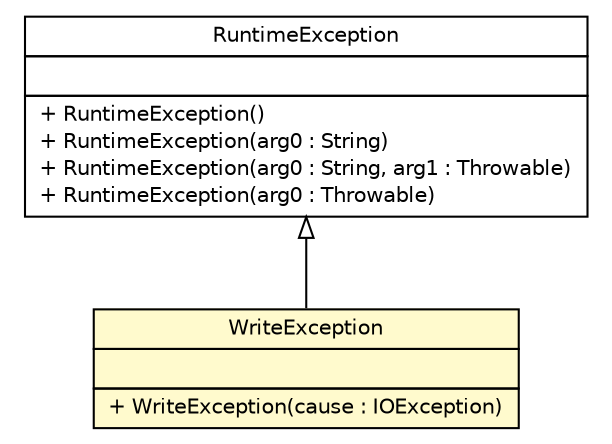 #!/usr/local/bin/dot
#
# Class diagram 
# Generated by UMLGraph version R5_6-24-gf6e263 (http://www.umlgraph.org/)
#

digraph G {
	edge [fontname="Helvetica",fontsize=10,labelfontname="Helvetica",labelfontsize=10];
	node [fontname="Helvetica",fontsize=10,shape=plaintext];
	nodesep=0.25;
	ranksep=0.5;
	// org.jgraphl.xml.IndentedWriter.WriteException
	c1166 [label=<<table title="org.jgraphl.xml.IndentedWriter.WriteException" border="0" cellborder="1" cellspacing="0" cellpadding="2" port="p" bgcolor="lemonChiffon" href="./IndentedWriter.WriteException.html">
		<tr><td><table border="0" cellspacing="0" cellpadding="1">
<tr><td align="center" balign="center"> WriteException </td></tr>
		</table></td></tr>
		<tr><td><table border="0" cellspacing="0" cellpadding="1">
<tr><td align="left" balign="left">  </td></tr>
		</table></td></tr>
		<tr><td><table border="0" cellspacing="0" cellpadding="1">
<tr><td align="left" balign="left"> + WriteException(cause : IOException) </td></tr>
		</table></td></tr>
		</table>>, URL="./IndentedWriter.WriteException.html", fontname="Helvetica", fontcolor="black", fontsize=10.0];
	//org.jgraphl.xml.IndentedWriter.WriteException extends java.lang.RuntimeException
	c1199:p -> c1166:p [dir=back,arrowtail=empty];
	// java.lang.RuntimeException
	c1199 [label=<<table title="java.lang.RuntimeException" border="0" cellborder="1" cellspacing="0" cellpadding="2" port="p" href="http://java.sun.com/j2se/1.4.2/docs/api/java/lang/RuntimeException.html">
		<tr><td><table border="0" cellspacing="0" cellpadding="1">
<tr><td align="center" balign="center"> RuntimeException </td></tr>
		</table></td></tr>
		<tr><td><table border="0" cellspacing="0" cellpadding="1">
<tr><td align="left" balign="left">  </td></tr>
		</table></td></tr>
		<tr><td><table border="0" cellspacing="0" cellpadding="1">
<tr><td align="left" balign="left"> + RuntimeException() </td></tr>
<tr><td align="left" balign="left"> + RuntimeException(arg0 : String) </td></tr>
<tr><td align="left" balign="left"> + RuntimeException(arg0 : String, arg1 : Throwable) </td></tr>
<tr><td align="left" balign="left"> + RuntimeException(arg0 : Throwable) </td></tr>
		</table></td></tr>
		</table>>, URL="http://java.sun.com/j2se/1.4.2/docs/api/java/lang/RuntimeException.html", fontname="Helvetica", fontcolor="black", fontsize=10.0];
}

